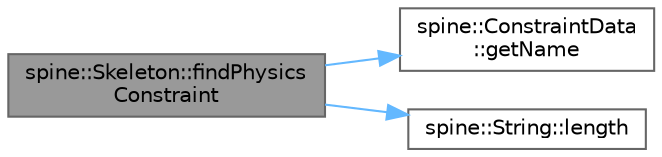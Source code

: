 digraph "spine::Skeleton::findPhysicsConstraint"
{
 // LATEX_PDF_SIZE
  bgcolor="transparent";
  edge [fontname=Helvetica,fontsize=10,labelfontname=Helvetica,labelfontsize=10];
  node [fontname=Helvetica,fontsize=10,shape=box,height=0.2,width=0.4];
  rankdir="LR";
  Node1 [id="Node000001",label="spine::Skeleton::findPhysics\lConstraint",height=0.2,width=0.4,color="gray40", fillcolor="grey60", style="filled", fontcolor="black",tooltip=" "];
  Node1 -> Node2 [id="edge3_Node000001_Node000002",color="steelblue1",style="solid",tooltip=" "];
  Node2 [id="Node000002",label="spine::ConstraintData\l::getName",height=0.2,width=0.4,color="grey40", fillcolor="white", style="filled",URL="$classspine_1_1_constraint_data.html#aabb4a21e671a5c5728d08b65917d4269",tooltip="The IK constraint's name, which is unique within the skeleton."];
  Node1 -> Node3 [id="edge4_Node000001_Node000003",color="steelblue1",style="solid",tooltip=" "];
  Node3 [id="Node000003",label="spine::String::length",height=0.2,width=0.4,color="grey40", fillcolor="white", style="filled",URL="$classspine_1_1_string.html#a9202816c29d44fa9aba519445312b05a",tooltip=" "];
}
